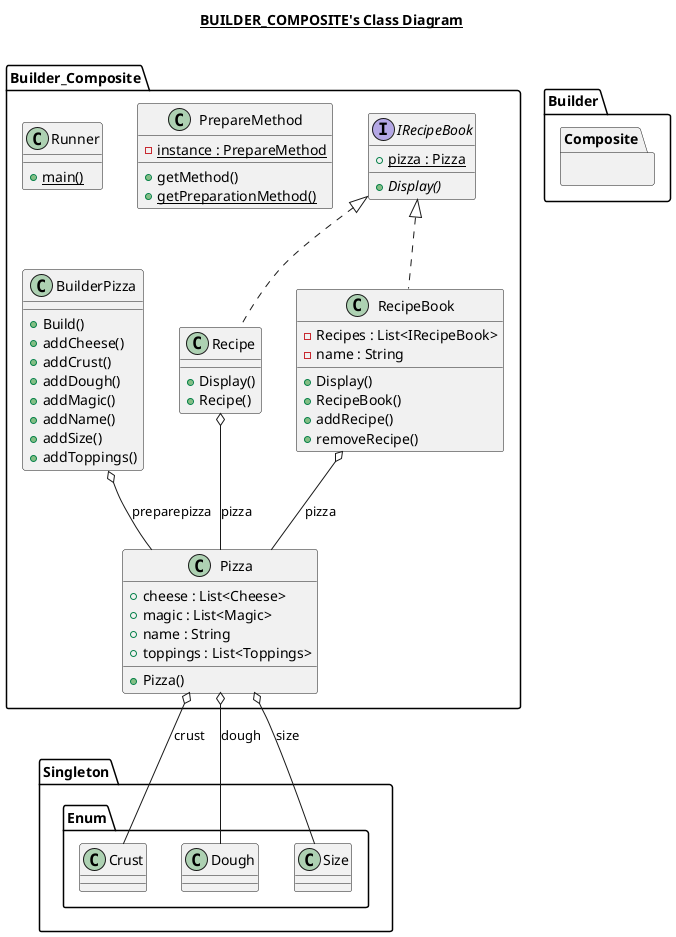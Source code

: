 @startuml

title __BUILDER_COMPOSITE's Class Diagram__\n


      class Builder_Composite.BuilderPizza {
          + Build()
          + addCheese()
          + addCrust()
          + addDough()
          + addMagic()
          + addName()
          + addSize()
          + addToppings()
      }

  

  namespace Builder {
    namespace Composite {
      interface Builder_Composite.IRecipeBook {
          {static} + pizza : Pizza
          {abstract} + Display()
      }
    }
  }
  

  namespace Builder {
    namespace Composite {
      class Builder_Composite.Pizza {
          + cheese : List<Cheese>
          + magic : List<Magic>
          + name : String
          + toppings : List<Toppings>
          + Pizza()
      }
    }
  }
  

  namespace Builder {
    namespace Composite {
      class Builder_Composite.PrepareMethod {
          {static} - instance : PrepareMethod
          + getMethod()
          {static} + getPreparationMethod()
      }
    }
  }
  

  namespace Builder {
    namespace Composite {
      class Builder_Composite.Recipe {
          + Display()
          + Recipe()
      }
    }
  }
  

  namespace Builder {
    namespace Composite {
      class Builder_Composite.RecipeBook {
          - Recipes : List<IRecipeBook>
          - name : String
          + Display()
          + RecipeBook()
          + addRecipe()
          + removeRecipe()
      }
    }
  }
  

  namespace Builder {
    namespace Composite {
      class Builder_Composite.Runner {
          {static} + main()
      }
    }
  }
  

  Builder_Composite.BuilderPizza o-- Builder_Composite.Pizza : preparepizza
  Builder_Composite.Pizza o-- Singleton.Enum.Crust : crust
  Builder_Composite.Pizza o-- Singleton.Enum.Dough : dough
  Builder_Composite.Pizza o-- Singleton.Enum.Size : size
  Builder_Composite.Recipe .up.|> Builder_Composite.IRecipeBook
  Builder_Composite.Recipe o-- Builder_Composite.Pizza : pizza
  Builder_Composite.RecipeBook .up.|> Builder_Composite.IRecipeBook
  Builder_Composite.RecipeBook o-- Builder_Composite.Pizza : pizza



@enduml
